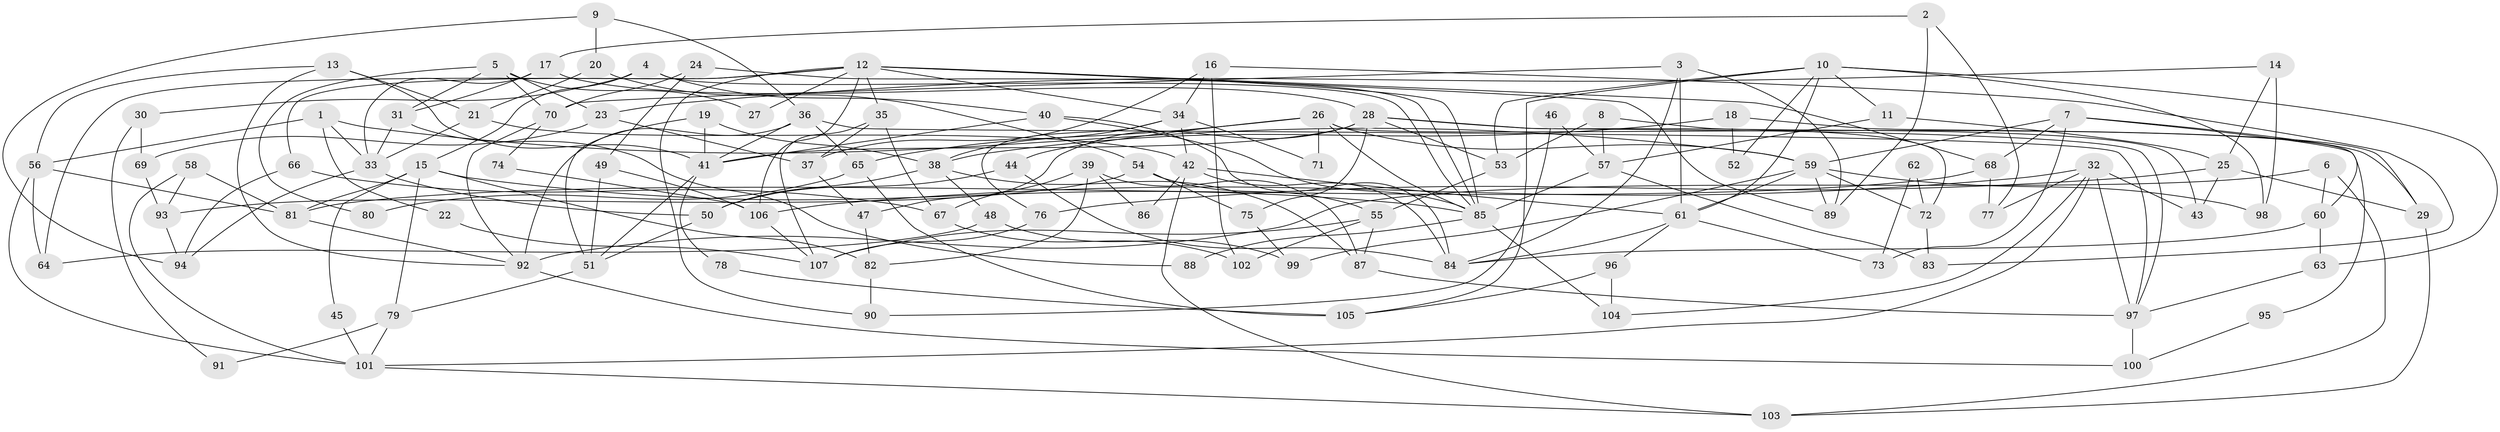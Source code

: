 // coarse degree distribution, {7: 0.18604651162790697, 15: 0.023255813953488372, 6: 0.09302325581395349, 9: 0.06976744186046512, 11: 0.023255813953488372, 10: 0.06976744186046512, 8: 0.06976744186046512, 3: 0.18604651162790697, 12: 0.023255813953488372, 5: 0.046511627906976744, 13: 0.023255813953488372, 4: 0.06976744186046512, 2: 0.11627906976744186}
// Generated by graph-tools (version 1.1) at 2025/51/03/04/25 22:51:00]
// undirected, 107 vertices, 214 edges
graph export_dot {
  node [color=gray90,style=filled];
  1;
  2;
  3;
  4;
  5;
  6;
  7;
  8;
  9;
  10;
  11;
  12;
  13;
  14;
  15;
  16;
  17;
  18;
  19;
  20;
  21;
  22;
  23;
  24;
  25;
  26;
  27;
  28;
  29;
  30;
  31;
  32;
  33;
  34;
  35;
  36;
  37;
  38;
  39;
  40;
  41;
  42;
  43;
  44;
  45;
  46;
  47;
  48;
  49;
  50;
  51;
  52;
  53;
  54;
  55;
  56;
  57;
  58;
  59;
  60;
  61;
  62;
  63;
  64;
  65;
  66;
  67;
  68;
  69;
  70;
  71;
  72;
  73;
  74;
  75;
  76;
  77;
  78;
  79;
  80;
  81;
  82;
  83;
  84;
  85;
  86;
  87;
  88;
  89;
  90;
  91;
  92;
  93;
  94;
  95;
  96;
  97;
  98;
  99;
  100;
  101;
  102;
  103;
  104;
  105;
  106;
  107;
  1 -- 59;
  1 -- 56;
  1 -- 22;
  1 -- 33;
  2 -- 17;
  2 -- 77;
  2 -- 89;
  3 -- 84;
  3 -- 89;
  3 -- 61;
  3 -- 70;
  4 -- 15;
  4 -- 85;
  4 -- 30;
  4 -- 40;
  5 -- 31;
  5 -- 70;
  5 -- 23;
  5 -- 27;
  5 -- 80;
  6 -- 60;
  6 -- 92;
  6 -- 103;
  7 -- 59;
  7 -- 60;
  7 -- 29;
  7 -- 68;
  7 -- 73;
  8 -- 43;
  8 -- 53;
  8 -- 57;
  9 -- 94;
  9 -- 20;
  9 -- 36;
  10 -- 11;
  10 -- 53;
  10 -- 52;
  10 -- 61;
  10 -- 63;
  10 -- 98;
  10 -- 105;
  11 -- 57;
  11 -- 25;
  12 -- 68;
  12 -- 85;
  12 -- 27;
  12 -- 34;
  12 -- 35;
  12 -- 64;
  12 -- 66;
  12 -- 89;
  12 -- 90;
  12 -- 106;
  13 -- 21;
  13 -- 41;
  13 -- 56;
  13 -- 92;
  14 -- 98;
  14 -- 23;
  14 -- 25;
  15 -- 79;
  15 -- 85;
  15 -- 45;
  15 -- 81;
  15 -- 82;
  16 -- 34;
  16 -- 37;
  16 -- 83;
  16 -- 102;
  17 -- 33;
  17 -- 28;
  17 -- 31;
  18 -- 38;
  18 -- 29;
  18 -- 52;
  19 -- 41;
  19 -- 38;
  19 -- 51;
  20 -- 21;
  20 -- 54;
  21 -- 33;
  21 -- 42;
  22 -- 107;
  23 -- 37;
  23 -- 69;
  24 -- 70;
  24 -- 85;
  24 -- 49;
  25 -- 29;
  25 -- 43;
  25 -- 76;
  26 -- 85;
  26 -- 59;
  26 -- 44;
  26 -- 65;
  26 -- 71;
  26 -- 95;
  28 -- 41;
  28 -- 72;
  28 -- 47;
  28 -- 53;
  28 -- 75;
  28 -- 97;
  29 -- 103;
  30 -- 69;
  30 -- 91;
  31 -- 33;
  31 -- 88;
  32 -- 106;
  32 -- 101;
  32 -- 43;
  32 -- 77;
  32 -- 97;
  32 -- 104;
  33 -- 50;
  33 -- 94;
  34 -- 76;
  34 -- 38;
  34 -- 42;
  34 -- 71;
  35 -- 67;
  35 -- 37;
  35 -- 107;
  36 -- 97;
  36 -- 41;
  36 -- 65;
  36 -- 92;
  37 -- 47;
  38 -- 50;
  38 -- 48;
  38 -- 87;
  39 -- 87;
  39 -- 67;
  39 -- 82;
  39 -- 86;
  40 -- 84;
  40 -- 41;
  40 -- 85;
  41 -- 51;
  41 -- 78;
  42 -- 61;
  42 -- 84;
  42 -- 86;
  42 -- 103;
  44 -- 84;
  44 -- 50;
  45 -- 101;
  46 -- 90;
  46 -- 57;
  47 -- 82;
  48 -- 64;
  48 -- 99;
  49 -- 51;
  49 -- 106;
  50 -- 51;
  51 -- 79;
  53 -- 55;
  54 -- 75;
  54 -- 55;
  54 -- 93;
  55 -- 107;
  55 -- 87;
  55 -- 102;
  56 -- 81;
  56 -- 64;
  56 -- 101;
  57 -- 85;
  57 -- 83;
  58 -- 81;
  58 -- 101;
  58 -- 93;
  59 -- 89;
  59 -- 61;
  59 -- 72;
  59 -- 98;
  59 -- 99;
  60 -- 84;
  60 -- 63;
  61 -- 73;
  61 -- 84;
  61 -- 96;
  62 -- 73;
  62 -- 72;
  63 -- 97;
  65 -- 80;
  65 -- 105;
  66 -- 94;
  66 -- 67;
  67 -- 102;
  68 -- 81;
  68 -- 77;
  69 -- 93;
  70 -- 92;
  70 -- 74;
  72 -- 83;
  74 -- 106;
  75 -- 99;
  76 -- 107;
  78 -- 105;
  79 -- 101;
  79 -- 91;
  81 -- 92;
  82 -- 90;
  85 -- 104;
  85 -- 88;
  87 -- 97;
  92 -- 100;
  93 -- 94;
  95 -- 100;
  96 -- 105;
  96 -- 104;
  97 -- 100;
  101 -- 103;
  106 -- 107;
}

